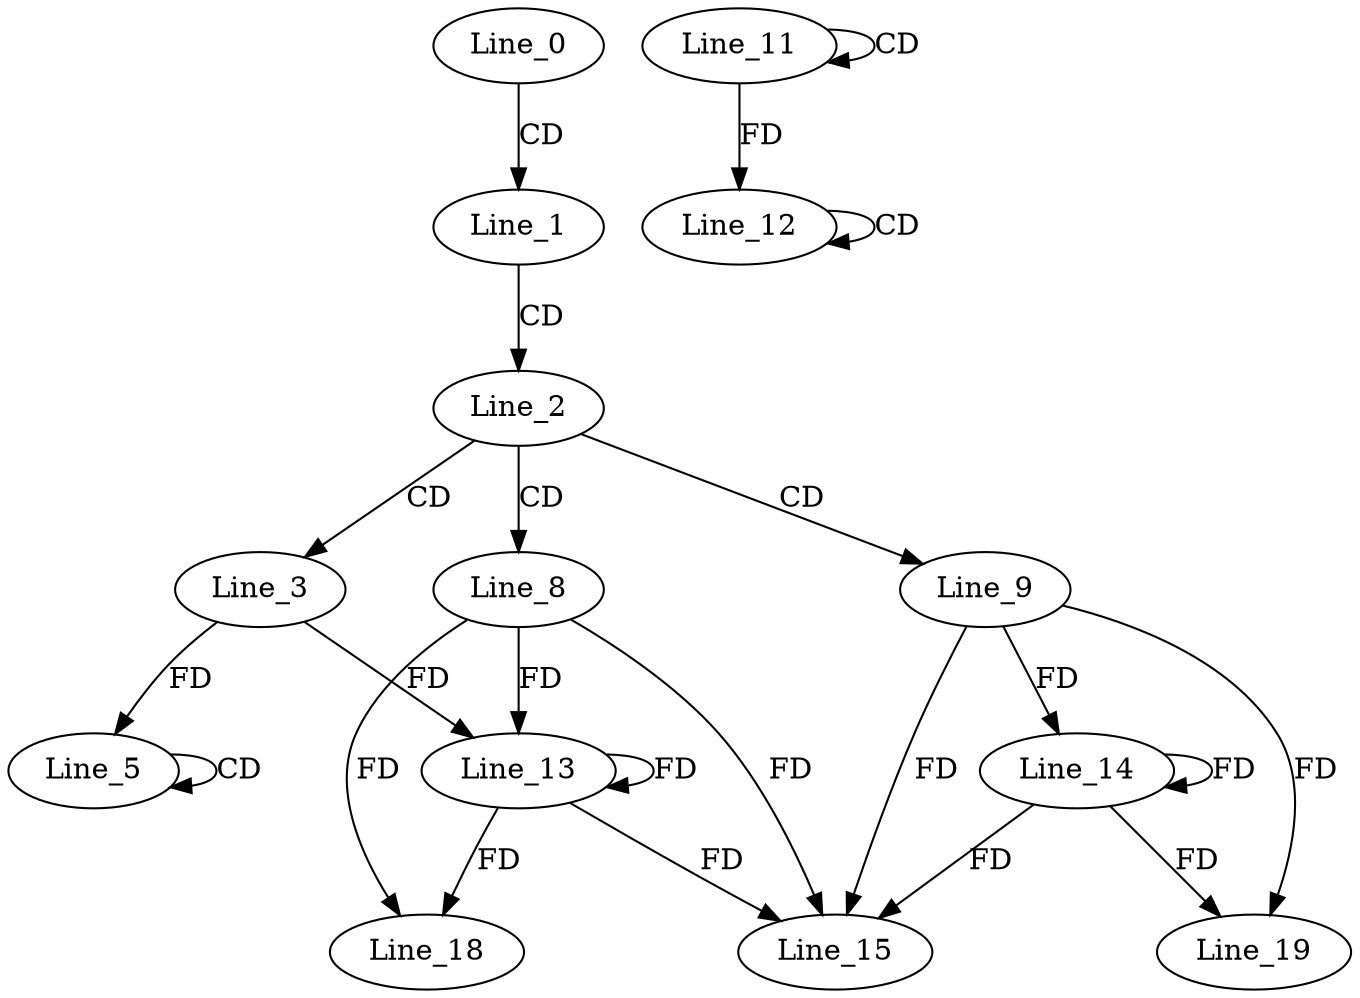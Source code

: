digraph G {
  Line_0;
  Line_1;
  Line_2;
  Line_3;
  Line_5;
  Line_5;
  Line_8;
  Line_9;
  Line_11;
  Line_11;
  Line_12;
  Line_12;
  Line_13;
  Line_13;
  Line_14;
  Line_15;
  Line_18;
  Line_19;
  Line_0 -> Line_1 [ label="CD" ];
  Line_1 -> Line_2 [ label="CD" ];
  Line_2 -> Line_3 [ label="CD" ];
  Line_5 -> Line_5 [ label="CD" ];
  Line_3 -> Line_5 [ label="FD" ];
  Line_2 -> Line_8 [ label="CD" ];
  Line_2 -> Line_9 [ label="CD" ];
  Line_11 -> Line_11 [ label="CD" ];
  Line_12 -> Line_12 [ label="CD" ];
  Line_11 -> Line_12 [ label="FD" ];
  Line_8 -> Line_13 [ label="FD" ];
  Line_13 -> Line_13 [ label="FD" ];
  Line_3 -> Line_13 [ label="FD" ];
  Line_9 -> Line_14 [ label="FD" ];
  Line_14 -> Line_14 [ label="FD" ];
  Line_8 -> Line_15 [ label="FD" ];
  Line_13 -> Line_15 [ label="FD" ];
  Line_9 -> Line_15 [ label="FD" ];
  Line_14 -> Line_15 [ label="FD" ];
  Line_8 -> Line_18 [ label="FD" ];
  Line_13 -> Line_18 [ label="FD" ];
  Line_9 -> Line_19 [ label="FD" ];
  Line_14 -> Line_19 [ label="FD" ];
}
